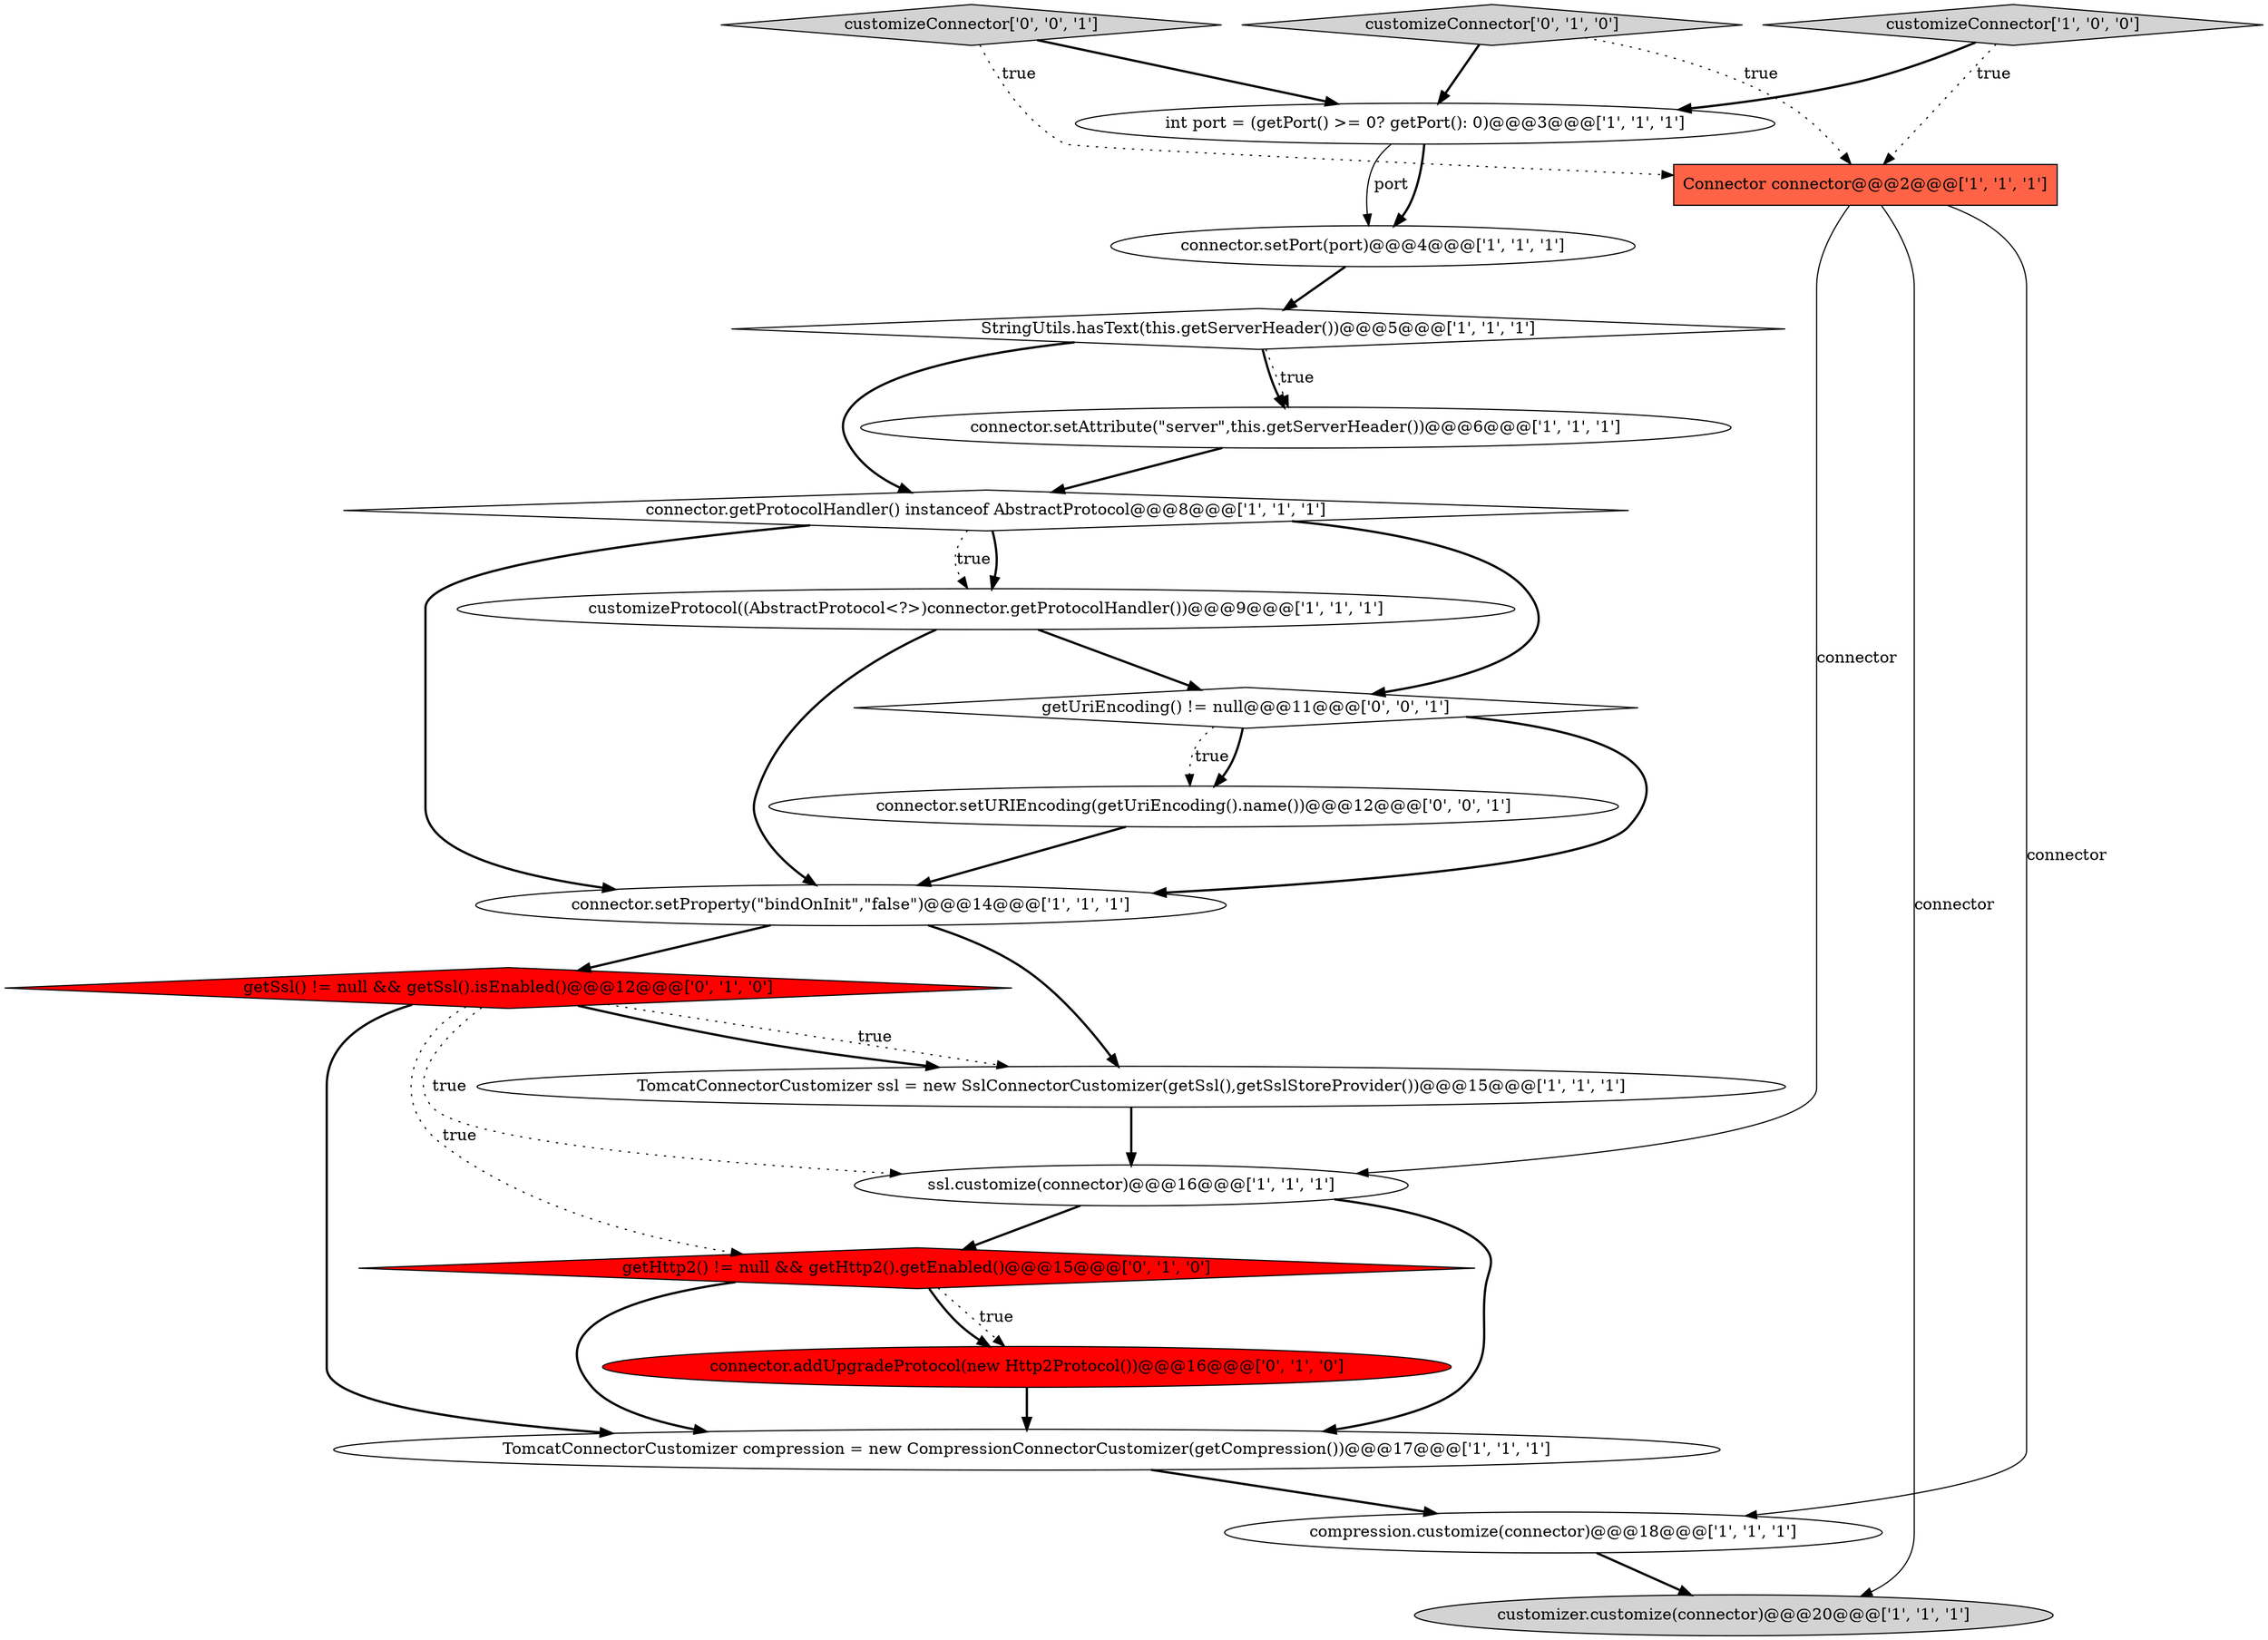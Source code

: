 digraph {
20 [style = filled, label = "customizeConnector['0', '0', '1']", fillcolor = lightgray, shape = diamond image = "AAA0AAABBB3BBB"];
10 [style = filled, label = "compression.customize(connector)@@@18@@@['1', '1', '1']", fillcolor = white, shape = ellipse image = "AAA0AAABBB1BBB"];
0 [style = filled, label = "TomcatConnectorCustomizer ssl = new SslConnectorCustomizer(getSsl(),getSslStoreProvider())@@@15@@@['1', '1', '1']", fillcolor = white, shape = ellipse image = "AAA0AAABBB1BBB"];
3 [style = filled, label = "Connector connector@@@2@@@['1', '1', '1']", fillcolor = tomato, shape = box image = "AAA0AAABBB1BBB"];
18 [style = filled, label = "getUriEncoding() != null@@@11@@@['0', '0', '1']", fillcolor = white, shape = diamond image = "AAA0AAABBB3BBB"];
14 [style = filled, label = "getSsl() != null && getSsl().isEnabled()@@@12@@@['0', '1', '0']", fillcolor = red, shape = diamond image = "AAA1AAABBB2BBB"];
15 [style = filled, label = "connector.addUpgradeProtocol(new Http2Protocol())@@@16@@@['0', '1', '0']", fillcolor = red, shape = ellipse image = "AAA1AAABBB2BBB"];
19 [style = filled, label = "connector.setURIEncoding(getUriEncoding().name())@@@12@@@['0', '0', '1']", fillcolor = white, shape = ellipse image = "AAA0AAABBB3BBB"];
5 [style = filled, label = "connector.getProtocolHandler() instanceof AbstractProtocol@@@8@@@['1', '1', '1']", fillcolor = white, shape = diamond image = "AAA0AAABBB1BBB"];
11 [style = filled, label = "StringUtils.hasText(this.getServerHeader())@@@5@@@['1', '1', '1']", fillcolor = white, shape = diamond image = "AAA0AAABBB1BBB"];
12 [style = filled, label = "connector.setProperty(\"bindOnInit\",\"false\")@@@14@@@['1', '1', '1']", fillcolor = white, shape = ellipse image = "AAA0AAABBB1BBB"];
13 [style = filled, label = "customizer.customize(connector)@@@20@@@['1', '1', '1']", fillcolor = lightgray, shape = ellipse image = "AAA0AAABBB1BBB"];
4 [style = filled, label = "ssl.customize(connector)@@@16@@@['1', '1', '1']", fillcolor = white, shape = ellipse image = "AAA0AAABBB1BBB"];
6 [style = filled, label = "connector.setPort(port)@@@4@@@['1', '1', '1']", fillcolor = white, shape = ellipse image = "AAA0AAABBB1BBB"];
16 [style = filled, label = "customizeConnector['0', '1', '0']", fillcolor = lightgray, shape = diamond image = "AAA0AAABBB2BBB"];
2 [style = filled, label = "TomcatConnectorCustomizer compression = new CompressionConnectorCustomizer(getCompression())@@@17@@@['1', '1', '1']", fillcolor = white, shape = ellipse image = "AAA0AAABBB1BBB"];
7 [style = filled, label = "connector.setAttribute(\"server\",this.getServerHeader())@@@6@@@['1', '1', '1']", fillcolor = white, shape = ellipse image = "AAA0AAABBB1BBB"];
17 [style = filled, label = "getHttp2() != null && getHttp2().getEnabled()@@@15@@@['0', '1', '0']", fillcolor = red, shape = diamond image = "AAA1AAABBB2BBB"];
1 [style = filled, label = "customizeConnector['1', '0', '0']", fillcolor = lightgray, shape = diamond image = "AAA0AAABBB1BBB"];
9 [style = filled, label = "customizeProtocol((AbstractProtocol<?>)connector.getProtocolHandler())@@@9@@@['1', '1', '1']", fillcolor = white, shape = ellipse image = "AAA0AAABBB1BBB"];
8 [style = filled, label = "int port = (getPort() >= 0? getPort(): 0)@@@3@@@['1', '1', '1']", fillcolor = white, shape = ellipse image = "AAA0AAABBB1BBB"];
11->7 [style = dotted, label="true"];
8->6 [style = solid, label="port"];
3->4 [style = solid, label="connector"];
15->2 [style = bold, label=""];
3->10 [style = solid, label="connector"];
1->8 [style = bold, label=""];
4->17 [style = bold, label=""];
5->9 [style = bold, label=""];
16->8 [style = bold, label=""];
19->12 [style = bold, label=""];
14->0 [style = dotted, label="true"];
18->19 [style = dotted, label="true"];
18->19 [style = bold, label=""];
18->12 [style = bold, label=""];
8->6 [style = bold, label=""];
5->18 [style = bold, label=""];
4->2 [style = bold, label=""];
2->10 [style = bold, label=""];
12->0 [style = bold, label=""];
16->3 [style = dotted, label="true"];
1->3 [style = dotted, label="true"];
14->17 [style = dotted, label="true"];
11->5 [style = bold, label=""];
7->5 [style = bold, label=""];
20->8 [style = bold, label=""];
17->15 [style = dotted, label="true"];
9->18 [style = bold, label=""];
14->0 [style = bold, label=""];
10->13 [style = bold, label=""];
5->12 [style = bold, label=""];
17->2 [style = bold, label=""];
0->4 [style = bold, label=""];
6->11 [style = bold, label=""];
12->14 [style = bold, label=""];
17->15 [style = bold, label=""];
5->9 [style = dotted, label="true"];
20->3 [style = dotted, label="true"];
14->2 [style = bold, label=""];
9->12 [style = bold, label=""];
14->4 [style = dotted, label="true"];
3->13 [style = solid, label="connector"];
11->7 [style = bold, label=""];
}
